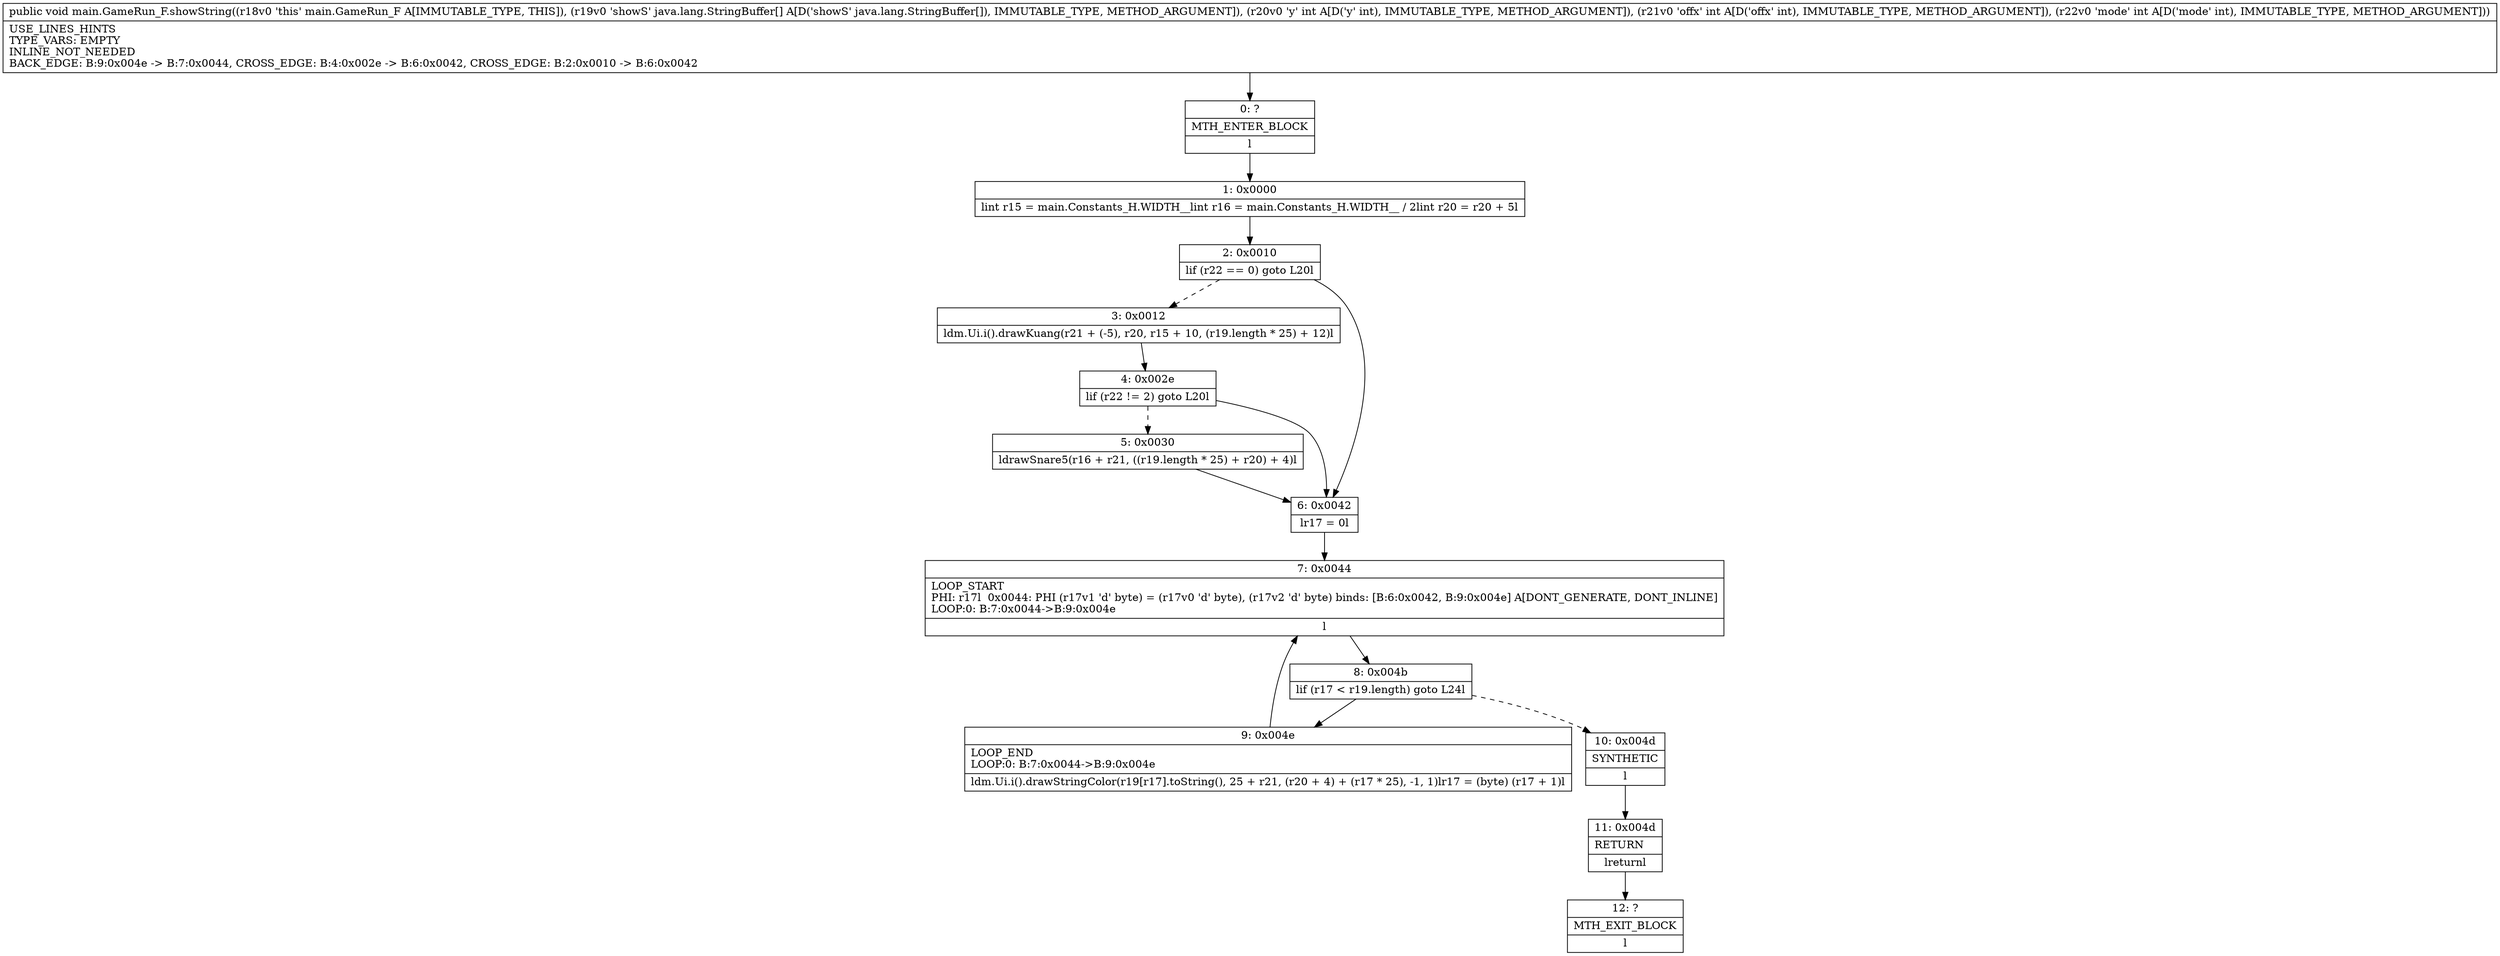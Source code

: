 digraph "CFG formain.GameRun_F.showString([Ljava\/lang\/StringBuffer;III)V" {
Node_0 [shape=record,label="{0\:\ ?|MTH_ENTER_BLOCK\l|l}"];
Node_1 [shape=record,label="{1\:\ 0x0000|lint r15 = main.Constants_H.WIDTH__lint r16 = main.Constants_H.WIDTH__ \/ 2lint r20 = r20 + 5l}"];
Node_2 [shape=record,label="{2\:\ 0x0010|lif (r22 == 0) goto L20l}"];
Node_3 [shape=record,label="{3\:\ 0x0012|ldm.Ui.i().drawKuang(r21 + (\-5), r20, r15 + 10, (r19.length * 25) + 12)l}"];
Node_4 [shape=record,label="{4\:\ 0x002e|lif (r22 != 2) goto L20l}"];
Node_5 [shape=record,label="{5\:\ 0x0030|ldrawSnare5(r16 + r21, ((r19.length * 25) + r20) + 4)l}"];
Node_6 [shape=record,label="{6\:\ 0x0042|lr17 = 0l}"];
Node_7 [shape=record,label="{7\:\ 0x0044|LOOP_START\lPHI: r17l  0x0044: PHI (r17v1 'd' byte) = (r17v0 'd' byte), (r17v2 'd' byte) binds: [B:6:0x0042, B:9:0x004e] A[DONT_GENERATE, DONT_INLINE]\lLOOP:0: B:7:0x0044\-\>B:9:0x004e\l|l}"];
Node_8 [shape=record,label="{8\:\ 0x004b|lif (r17 \< r19.length) goto L24l}"];
Node_9 [shape=record,label="{9\:\ 0x004e|LOOP_END\lLOOP:0: B:7:0x0044\-\>B:9:0x004e\l|ldm.Ui.i().drawStringColor(r19[r17].toString(), 25 + r21, (r20 + 4) + (r17 * 25), \-1, 1)lr17 = (byte) (r17 + 1)l}"];
Node_10 [shape=record,label="{10\:\ 0x004d|SYNTHETIC\l|l}"];
Node_11 [shape=record,label="{11\:\ 0x004d|RETURN\l|lreturnl}"];
Node_12 [shape=record,label="{12\:\ ?|MTH_EXIT_BLOCK\l|l}"];
MethodNode[shape=record,label="{public void main.GameRun_F.showString((r18v0 'this' main.GameRun_F A[IMMUTABLE_TYPE, THIS]), (r19v0 'showS' java.lang.StringBuffer[] A[D('showS' java.lang.StringBuffer[]), IMMUTABLE_TYPE, METHOD_ARGUMENT]), (r20v0 'y' int A[D('y' int), IMMUTABLE_TYPE, METHOD_ARGUMENT]), (r21v0 'offx' int A[D('offx' int), IMMUTABLE_TYPE, METHOD_ARGUMENT]), (r22v0 'mode' int A[D('mode' int), IMMUTABLE_TYPE, METHOD_ARGUMENT]))  | USE_LINES_HINTS\lTYPE_VARS: EMPTY\lINLINE_NOT_NEEDED\lBACK_EDGE: B:9:0x004e \-\> B:7:0x0044, CROSS_EDGE: B:4:0x002e \-\> B:6:0x0042, CROSS_EDGE: B:2:0x0010 \-\> B:6:0x0042\l}"];
MethodNode -> Node_0;
Node_0 -> Node_1;
Node_1 -> Node_2;
Node_2 -> Node_3[style=dashed];
Node_2 -> Node_6;
Node_3 -> Node_4;
Node_4 -> Node_5[style=dashed];
Node_4 -> Node_6;
Node_5 -> Node_6;
Node_6 -> Node_7;
Node_7 -> Node_8;
Node_8 -> Node_9;
Node_8 -> Node_10[style=dashed];
Node_9 -> Node_7;
Node_10 -> Node_11;
Node_11 -> Node_12;
}

